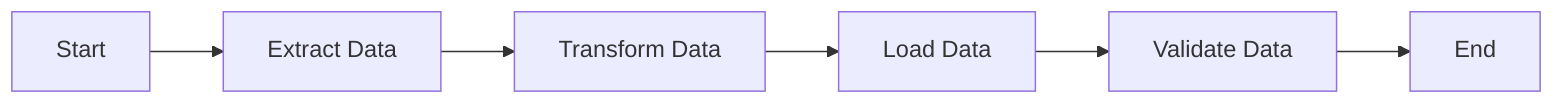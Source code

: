 graph LR
    START[Start] --> EXTRACT[Extract Data]
    EXTRACT --> TRANSFORM[Transform Data]
    TRANSFORM --> LOAD[Load Data]
    LOAD --> VALIDATE[Validate Data]
    VALIDATE --> END[End]